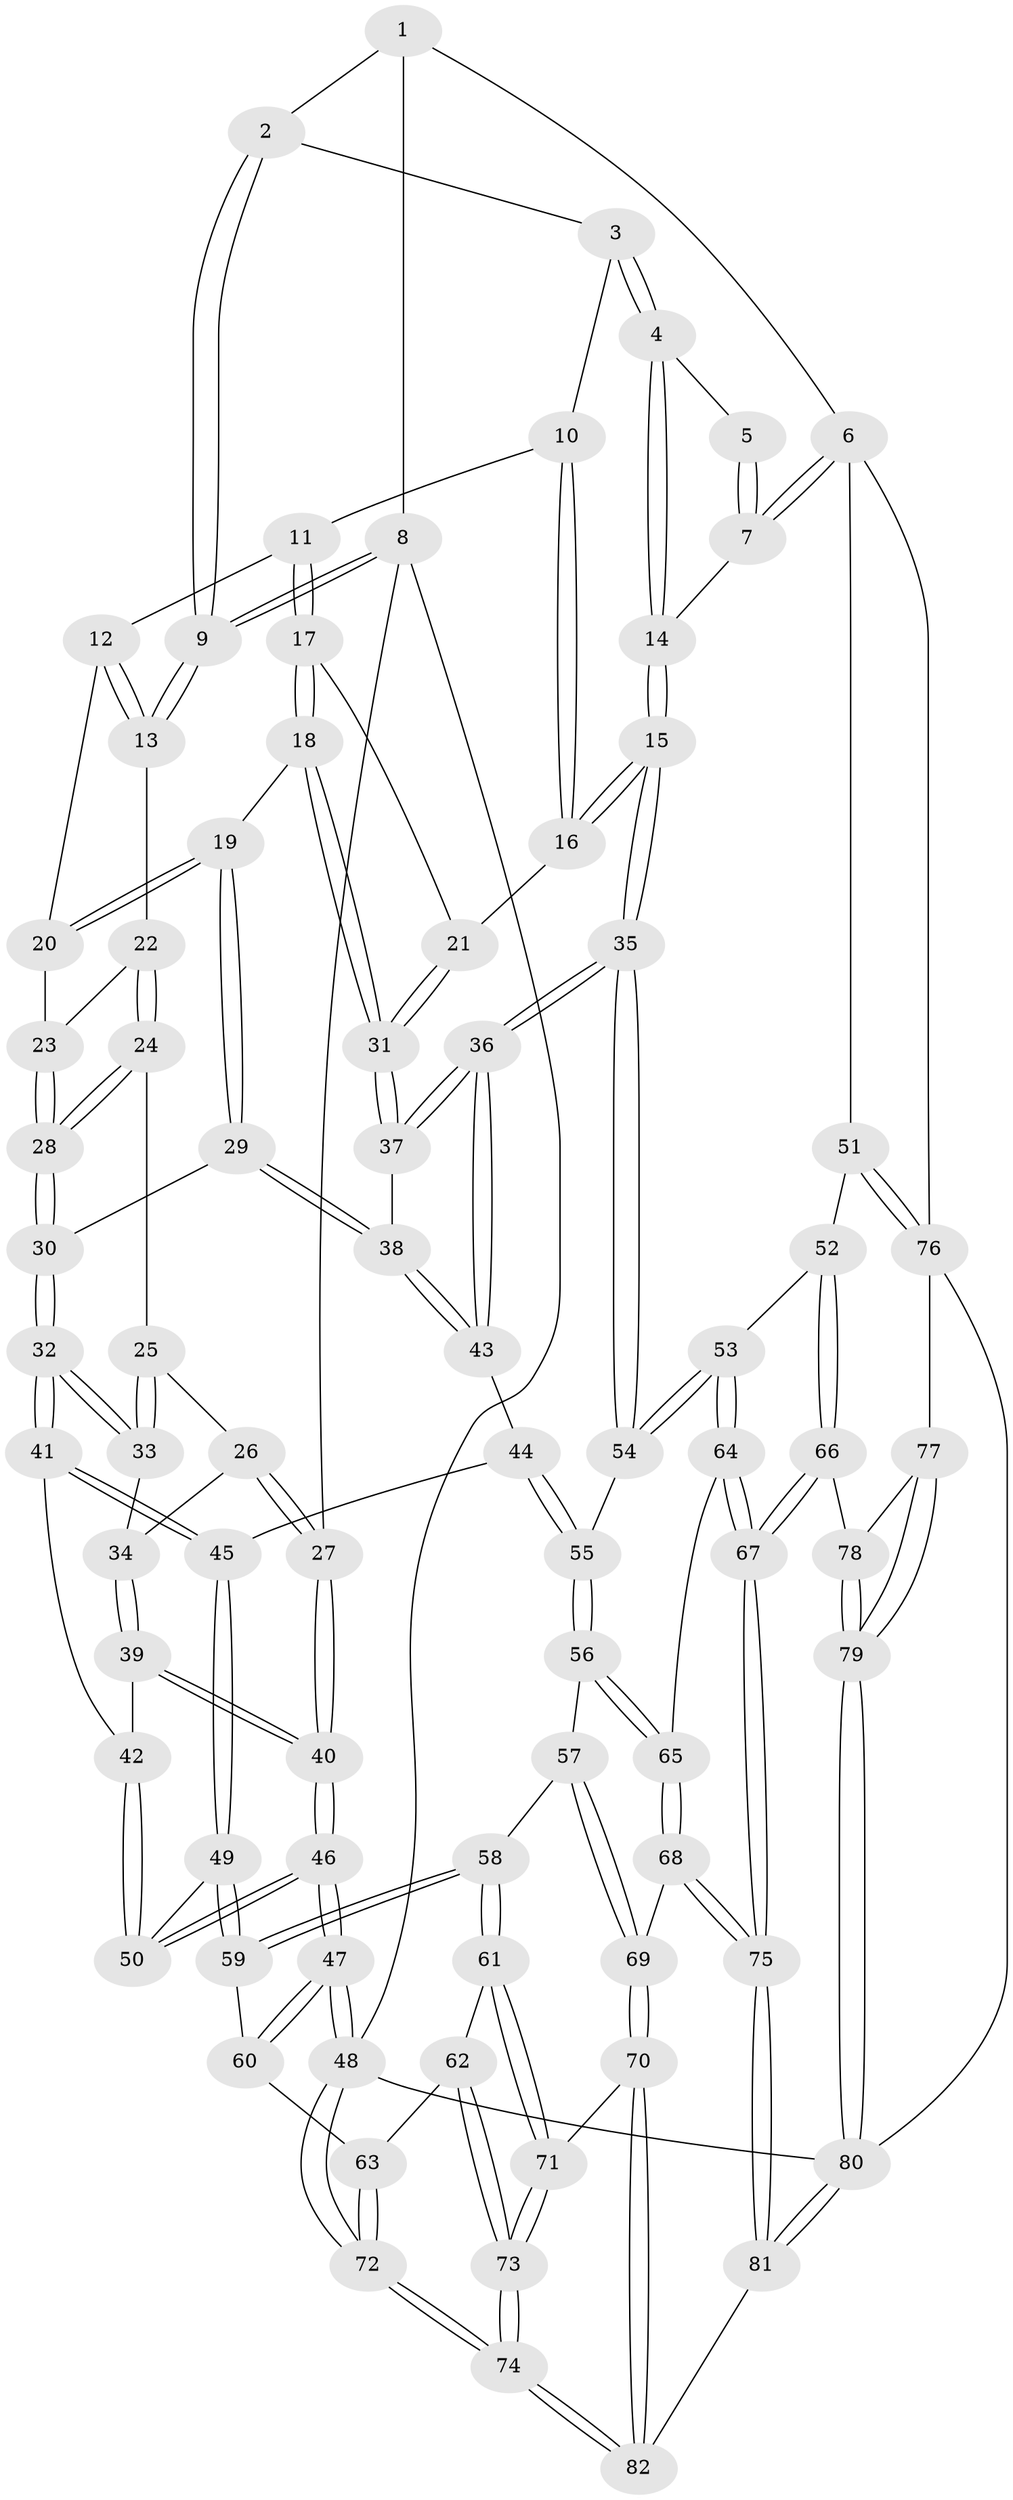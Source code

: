 // coarse degree distribution, {3: 0.56, 2: 0.04, 4: 0.4}
// Generated by graph-tools (version 1.1) at 2025/38/03/04/25 23:38:31]
// undirected, 82 vertices, 201 edges
graph export_dot {
  node [color=gray90,style=filled];
  1 [pos="+1+0"];
  2 [pos="+0.6065470672151031+0"];
  3 [pos="+0.6068885137476373+0"];
  4 [pos="+0.8008110878779459+0.22559264909453267"];
  5 [pos="+0.9516993281835464+0"];
  6 [pos="+1+0.3642720415803092"];
  7 [pos="+0.9342570894733315+0.3456136148063852"];
  8 [pos="+0+0"];
  9 [pos="+0+0"];
  10 [pos="+0.5094291612968745+0.04692075445134336"];
  11 [pos="+0.46899353327936255+0.0872835133152985"];
  12 [pos="+0.33286722879808034+0.1035487684385678"];
  13 [pos="+0.07338701866858366+0"];
  14 [pos="+0.8303211510265075+0.33998166886972164"];
  15 [pos="+0.8016887650406146+0.3562457828393032"];
  16 [pos="+0.6051472188633443+0.22981447615266964"];
  17 [pos="+0.4587258113193961+0.16582493982101493"];
  18 [pos="+0.39628562593148053+0.24642874827173025"];
  19 [pos="+0.35632552132373246+0.2480991428367509"];
  20 [pos="+0.33126211219770846+0.1525562027654211"];
  21 [pos="+0.5228497515002066+0.22813534482892783"];
  22 [pos="+0.11046849241024005+0"];
  23 [pos="+0.2457643797945615+0.19130249700640625"];
  24 [pos="+0.16470833746545174+0.22875429445893164"];
  25 [pos="+0.16116438351717732+0.2319663514930478"];
  26 [pos="+0.09333084874607671+0.2660440684403802"];
  27 [pos="+0+0"];
  28 [pos="+0.2599150473644581+0.2846339498421283"];
  29 [pos="+0.299673996537135+0.29416031955333666"];
  30 [pos="+0.2633035509077544+0.2894181193413652"];
  31 [pos="+0.4590230208922695+0.2984976166734109"];
  32 [pos="+0.16744282704607685+0.37254897956732536"];
  33 [pos="+0.13905239484838625+0.33401500777598897"];
  34 [pos="+0.1040096062488913+0.3026431652976903"];
  35 [pos="+0.714556391407704+0.44613769303977374"];
  36 [pos="+0.6854420535293174+0.43943377492881697"];
  37 [pos="+0.48516661871403194+0.3592684743346064"];
  38 [pos="+0.3562904314228078+0.42123563167989636"];
  39 [pos="+0+0.40517009256051445"];
  40 [pos="+0+0.39891289796970536"];
  41 [pos="+0.16601510563382763+0.3779210995733069"];
  42 [pos="+0.0742174279615986+0.44021002691651673"];
  43 [pos="+0.3306084882947105+0.5072240432742783"];
  44 [pos="+0.32988700286801903+0.5083938432618949"];
  45 [pos="+0.2937961300435668+0.5195441081931857"];
  46 [pos="+0+0.6873824111646081"];
  47 [pos="+0+0.7093091443635919"];
  48 [pos="+0+1"];
  49 [pos="+0.20804910440003052+0.60447638883608"];
  50 [pos="+0.14048643003842717+0.573701350464336"];
  51 [pos="+1+0.6923064816630345"];
  52 [pos="+0.9103639039107775+0.7430500327365152"];
  53 [pos="+0.6872084273490583+0.6612331599380321"];
  54 [pos="+0.6683117220944361+0.617908010584868"];
  55 [pos="+0.4801319045787411+0.6580082650593291"];
  56 [pos="+0.40728622460136465+0.7512793976141992"];
  57 [pos="+0.38435818547511014+0.7712257559372888"];
  58 [pos="+0.2913782990697381+0.771625092773694"];
  59 [pos="+0.21163581894019382+0.667406144624392"];
  60 [pos="+0.07911665702582742+0.7474963404407976"];
  61 [pos="+0.2590545222703929+0.8245305617805601"];
  62 [pos="+0.1710483061708+0.849148655895765"];
  63 [pos="+0.13019118575950214+0.8508525431007018"];
  64 [pos="+0.6789265508977211+0.761052203318006"];
  65 [pos="+0.5783865418410797+0.8491578943327127"];
  66 [pos="+0.8609540733725276+0.8984274333651069"];
  67 [pos="+0.74300045188346+0.8973208335187476"];
  68 [pos="+0.53378769395917+0.923666725872046"];
  69 [pos="+0.4379354547377906+0.907070474438963"];
  70 [pos="+0.3801794706949315+0.982854960561057"];
  71 [pos="+0.26569880097590437+0.8945182029999335"];
  72 [pos="+0+1"];
  73 [pos="+0.18968499280007928+1"];
  74 [pos="+0.0682178731094599+1"];
  75 [pos="+0.6562119715587412+1"];
  76 [pos="+1+0.8380941086937128"];
  77 [pos="+0.9673482991665495+0.9163045191363117"];
  78 [pos="+0.8729769477995062+0.9092439593496895"];
  79 [pos="+0.8867567340082125+1"];
  80 [pos="+0.8776789889435939+1"];
  81 [pos="+0.6629420049817158+1"];
  82 [pos="+0.3364619018279982+1"];
  1 -- 2;
  1 -- 6;
  1 -- 8;
  2 -- 3;
  2 -- 9;
  2 -- 9;
  3 -- 4;
  3 -- 4;
  3 -- 10;
  4 -- 5;
  4 -- 14;
  4 -- 14;
  5 -- 7;
  5 -- 7;
  6 -- 7;
  6 -- 7;
  6 -- 51;
  6 -- 76;
  7 -- 14;
  8 -- 9;
  8 -- 9;
  8 -- 27;
  8 -- 48;
  9 -- 13;
  9 -- 13;
  10 -- 11;
  10 -- 16;
  10 -- 16;
  11 -- 12;
  11 -- 17;
  11 -- 17;
  12 -- 13;
  12 -- 13;
  12 -- 20;
  13 -- 22;
  14 -- 15;
  14 -- 15;
  15 -- 16;
  15 -- 16;
  15 -- 35;
  15 -- 35;
  16 -- 21;
  17 -- 18;
  17 -- 18;
  17 -- 21;
  18 -- 19;
  18 -- 31;
  18 -- 31;
  19 -- 20;
  19 -- 20;
  19 -- 29;
  19 -- 29;
  20 -- 23;
  21 -- 31;
  21 -- 31;
  22 -- 23;
  22 -- 24;
  22 -- 24;
  23 -- 28;
  23 -- 28;
  24 -- 25;
  24 -- 28;
  24 -- 28;
  25 -- 26;
  25 -- 33;
  25 -- 33;
  26 -- 27;
  26 -- 27;
  26 -- 34;
  27 -- 40;
  27 -- 40;
  28 -- 30;
  28 -- 30;
  29 -- 30;
  29 -- 38;
  29 -- 38;
  30 -- 32;
  30 -- 32;
  31 -- 37;
  31 -- 37;
  32 -- 33;
  32 -- 33;
  32 -- 41;
  32 -- 41;
  33 -- 34;
  34 -- 39;
  34 -- 39;
  35 -- 36;
  35 -- 36;
  35 -- 54;
  35 -- 54;
  36 -- 37;
  36 -- 37;
  36 -- 43;
  36 -- 43;
  37 -- 38;
  38 -- 43;
  38 -- 43;
  39 -- 40;
  39 -- 40;
  39 -- 42;
  40 -- 46;
  40 -- 46;
  41 -- 42;
  41 -- 45;
  41 -- 45;
  42 -- 50;
  42 -- 50;
  43 -- 44;
  44 -- 45;
  44 -- 55;
  44 -- 55;
  45 -- 49;
  45 -- 49;
  46 -- 47;
  46 -- 47;
  46 -- 50;
  46 -- 50;
  47 -- 48;
  47 -- 48;
  47 -- 60;
  47 -- 60;
  48 -- 72;
  48 -- 72;
  48 -- 80;
  49 -- 50;
  49 -- 59;
  49 -- 59;
  51 -- 52;
  51 -- 76;
  51 -- 76;
  52 -- 53;
  52 -- 66;
  52 -- 66;
  53 -- 54;
  53 -- 54;
  53 -- 64;
  53 -- 64;
  54 -- 55;
  55 -- 56;
  55 -- 56;
  56 -- 57;
  56 -- 65;
  56 -- 65;
  57 -- 58;
  57 -- 69;
  57 -- 69;
  58 -- 59;
  58 -- 59;
  58 -- 61;
  58 -- 61;
  59 -- 60;
  60 -- 63;
  61 -- 62;
  61 -- 71;
  61 -- 71;
  62 -- 63;
  62 -- 73;
  62 -- 73;
  63 -- 72;
  63 -- 72;
  64 -- 65;
  64 -- 67;
  64 -- 67;
  65 -- 68;
  65 -- 68;
  66 -- 67;
  66 -- 67;
  66 -- 78;
  67 -- 75;
  67 -- 75;
  68 -- 69;
  68 -- 75;
  68 -- 75;
  69 -- 70;
  69 -- 70;
  70 -- 71;
  70 -- 82;
  70 -- 82;
  71 -- 73;
  71 -- 73;
  72 -- 74;
  72 -- 74;
  73 -- 74;
  73 -- 74;
  74 -- 82;
  74 -- 82;
  75 -- 81;
  75 -- 81;
  76 -- 77;
  76 -- 80;
  77 -- 78;
  77 -- 79;
  77 -- 79;
  78 -- 79;
  78 -- 79;
  79 -- 80;
  79 -- 80;
  80 -- 81;
  80 -- 81;
  81 -- 82;
}
